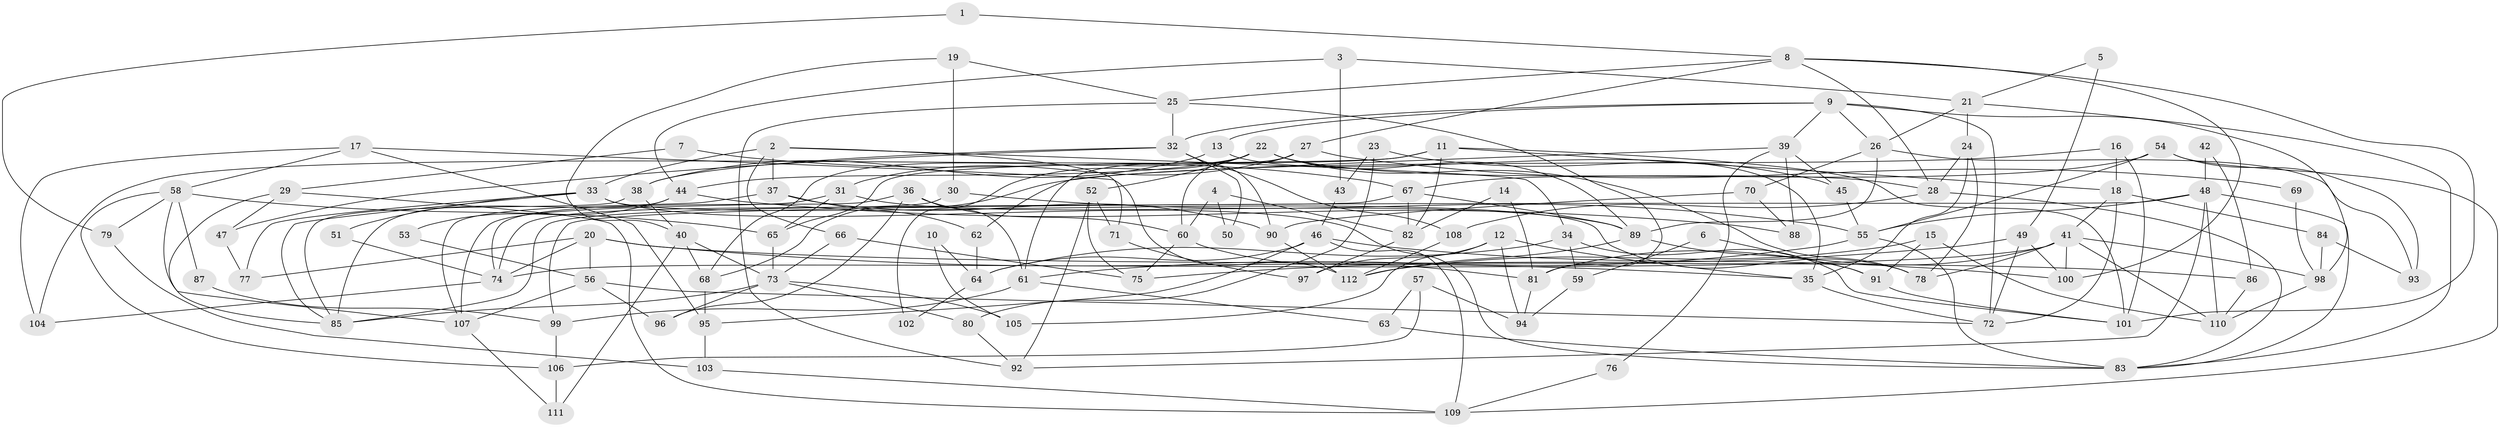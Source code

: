 // coarse degree distribution, {6: 0.16666666666666666, 5: 0.2361111111111111, 3: 0.1527777777777778, 2: 0.09722222222222222, 9: 0.05555555555555555, 7: 0.08333333333333333, 4: 0.1527777777777778, 10: 0.027777777777777776, 8: 0.027777777777777776}
// Generated by graph-tools (version 1.1) at 2025/41/03/06/25 10:41:54]
// undirected, 112 vertices, 224 edges
graph export_dot {
graph [start="1"]
  node [color=gray90,style=filled];
  1;
  2;
  3;
  4;
  5;
  6;
  7;
  8;
  9;
  10;
  11;
  12;
  13;
  14;
  15;
  16;
  17;
  18;
  19;
  20;
  21;
  22;
  23;
  24;
  25;
  26;
  27;
  28;
  29;
  30;
  31;
  32;
  33;
  34;
  35;
  36;
  37;
  38;
  39;
  40;
  41;
  42;
  43;
  44;
  45;
  46;
  47;
  48;
  49;
  50;
  51;
  52;
  53;
  54;
  55;
  56;
  57;
  58;
  59;
  60;
  61;
  62;
  63;
  64;
  65;
  66;
  67;
  68;
  69;
  70;
  71;
  72;
  73;
  74;
  75;
  76;
  77;
  78;
  79;
  80;
  81;
  82;
  83;
  84;
  85;
  86;
  87;
  88;
  89;
  90;
  91;
  92;
  93;
  94;
  95;
  96;
  97;
  98;
  99;
  100;
  101;
  102;
  103;
  104;
  105;
  106;
  107;
  108;
  109;
  110;
  111;
  112;
  1 -- 8;
  1 -- 79;
  2 -- 33;
  2 -- 34;
  2 -- 37;
  2 -- 66;
  2 -- 71;
  3 -- 21;
  3 -- 44;
  3 -- 43;
  4 -- 60;
  4 -- 82;
  4 -- 50;
  5 -- 21;
  5 -- 49;
  6 -- 91;
  6 -- 59;
  7 -- 29;
  7 -- 67;
  8 -- 100;
  8 -- 28;
  8 -- 25;
  8 -- 27;
  8 -- 101;
  9 -- 26;
  9 -- 13;
  9 -- 32;
  9 -- 39;
  9 -- 72;
  9 -- 98;
  10 -- 64;
  10 -- 105;
  11 -- 65;
  11 -- 18;
  11 -- 82;
  11 -- 101;
  11 -- 104;
  12 -- 35;
  12 -- 94;
  12 -- 97;
  12 -- 105;
  13 -- 35;
  13 -- 38;
  14 -- 82;
  14 -- 81;
  15 -- 112;
  15 -- 110;
  15 -- 91;
  16 -- 18;
  16 -- 101;
  16 -- 68;
  17 -- 104;
  17 -- 112;
  17 -- 58;
  17 -- 95;
  18 -- 72;
  18 -- 41;
  18 -- 84;
  19 -- 30;
  19 -- 25;
  19 -- 40;
  20 -- 56;
  20 -- 74;
  20 -- 35;
  20 -- 77;
  20 -- 86;
  21 -- 83;
  21 -- 26;
  21 -- 24;
  22 -- 28;
  22 -- 52;
  22 -- 44;
  22 -- 68;
  22 -- 78;
  22 -- 89;
  22 -- 102;
  23 -- 43;
  23 -- 80;
  23 -- 45;
  24 -- 28;
  24 -- 35;
  24 -- 78;
  25 -- 32;
  25 -- 81;
  25 -- 92;
  26 -- 93;
  26 -- 89;
  26 -- 70;
  27 -- 60;
  27 -- 31;
  27 -- 61;
  27 -- 69;
  28 -- 108;
  28 -- 83;
  29 -- 85;
  29 -- 47;
  29 -- 109;
  30 -- 55;
  30 -- 74;
  31 -- 89;
  31 -- 65;
  31 -- 107;
  32 -- 38;
  32 -- 47;
  32 -- 50;
  32 -- 90;
  32 -- 108;
  33 -- 85;
  33 -- 78;
  33 -- 51;
  33 -- 77;
  33 -- 83;
  34 -- 101;
  34 -- 64;
  34 -- 59;
  35 -- 72;
  36 -- 61;
  36 -- 96;
  36 -- 60;
  36 -- 74;
  37 -- 107;
  37 -- 62;
  37 -- 90;
  38 -- 40;
  38 -- 85;
  39 -- 45;
  39 -- 62;
  39 -- 76;
  39 -- 88;
  40 -- 68;
  40 -- 73;
  40 -- 111;
  41 -- 100;
  41 -- 78;
  41 -- 74;
  41 -- 81;
  41 -- 98;
  41 -- 110;
  42 -- 48;
  42 -- 86;
  43 -- 46;
  44 -- 88;
  44 -- 53;
  44 -- 85;
  45 -- 55;
  46 -- 109;
  46 -- 95;
  46 -- 64;
  46 -- 100;
  47 -- 77;
  48 -- 99;
  48 -- 110;
  48 -- 55;
  48 -- 83;
  48 -- 92;
  49 -- 75;
  49 -- 72;
  49 -- 100;
  51 -- 74;
  52 -- 71;
  52 -- 92;
  52 -- 75;
  53 -- 56;
  54 -- 67;
  54 -- 55;
  54 -- 93;
  54 -- 109;
  55 -- 83;
  55 -- 61;
  56 -- 72;
  56 -- 107;
  56 -- 96;
  57 -- 63;
  57 -- 106;
  57 -- 94;
  58 -- 65;
  58 -- 79;
  58 -- 87;
  58 -- 106;
  58 -- 107;
  59 -- 94;
  60 -- 81;
  60 -- 75;
  61 -- 63;
  61 -- 99;
  62 -- 64;
  63 -- 83;
  64 -- 102;
  65 -- 73;
  66 -- 75;
  66 -- 73;
  67 -- 89;
  67 -- 85;
  67 -- 82;
  68 -- 95;
  69 -- 98;
  70 -- 90;
  70 -- 88;
  71 -- 97;
  73 -- 80;
  73 -- 85;
  73 -- 96;
  73 -- 105;
  74 -- 104;
  76 -- 109;
  79 -- 103;
  80 -- 92;
  81 -- 94;
  82 -- 97;
  84 -- 98;
  84 -- 93;
  86 -- 110;
  87 -- 99;
  89 -- 91;
  89 -- 112;
  90 -- 112;
  91 -- 101;
  95 -- 103;
  98 -- 110;
  99 -- 106;
  103 -- 109;
  106 -- 111;
  107 -- 111;
  108 -- 112;
}
